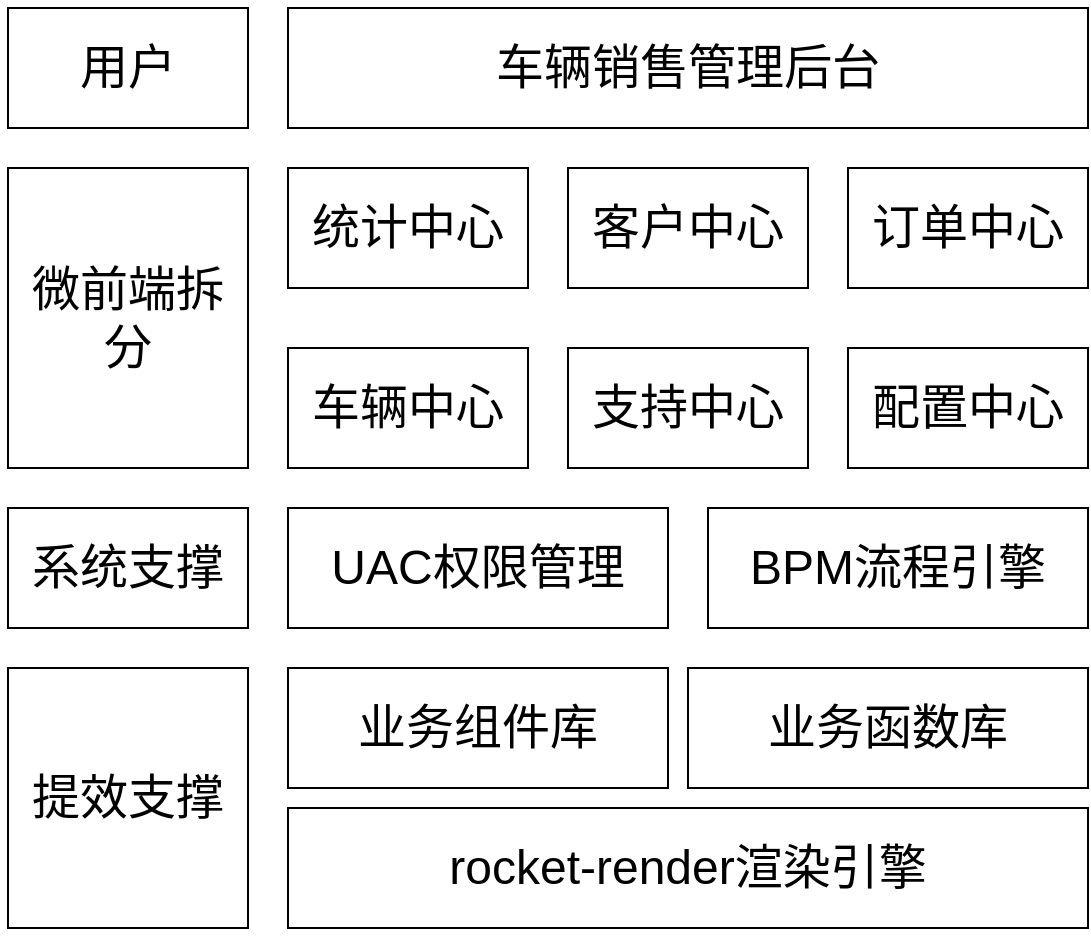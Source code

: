 <mxfile version="20.8.20" type="github">
  <diagram name="第 1 页" id="HMWRqm7heYv_wWNzsk3a">
    <mxGraphModel dx="954" dy="521" grid="1" gridSize="10" guides="1" tooltips="1" connect="1" arrows="1" fold="1" page="1" pageScale="1" pageWidth="827" pageHeight="1169" math="0" shadow="0">
      <root>
        <mxCell id="0" />
        <mxCell id="1" parent="0" />
        <mxCell id="3bfF6-vwVyLqUmoCLu92-1" value="&lt;font style=&quot;font-size: 24px;&quot;&gt;车辆销售管理后台&lt;/font&gt;" style="rounded=0;whiteSpace=wrap;html=1;" vertex="1" parent="1">
          <mxGeometry x="310" y="90" width="400" height="60" as="geometry" />
        </mxCell>
        <mxCell id="3bfF6-vwVyLqUmoCLu92-5" value="统计中心" style="rounded=0;whiteSpace=wrap;html=1;fontSize=24;" vertex="1" parent="1">
          <mxGeometry x="310" y="170" width="120" height="60" as="geometry" />
        </mxCell>
        <mxCell id="3bfF6-vwVyLqUmoCLu92-6" value="客户中心" style="rounded=0;whiteSpace=wrap;html=1;fontSize=24;" vertex="1" parent="1">
          <mxGeometry x="450" y="170" width="120" height="60" as="geometry" />
        </mxCell>
        <mxCell id="3bfF6-vwVyLqUmoCLu92-7" value="订单中心" style="rounded=0;whiteSpace=wrap;html=1;fontSize=24;" vertex="1" parent="1">
          <mxGeometry x="590" y="170" width="120" height="60" as="geometry" />
        </mxCell>
        <mxCell id="3bfF6-vwVyLqUmoCLu92-8" value="车辆中心" style="rounded=0;whiteSpace=wrap;html=1;fontSize=24;" vertex="1" parent="1">
          <mxGeometry x="310" y="260" width="120" height="60" as="geometry" />
        </mxCell>
        <mxCell id="3bfF6-vwVyLqUmoCLu92-9" value="支持中心" style="rounded=0;whiteSpace=wrap;html=1;fontSize=24;" vertex="1" parent="1">
          <mxGeometry x="450" y="260" width="120" height="60" as="geometry" />
        </mxCell>
        <mxCell id="3bfF6-vwVyLqUmoCLu92-10" value="配置中心" style="rounded=0;whiteSpace=wrap;html=1;fontSize=24;" vertex="1" parent="1">
          <mxGeometry x="590" y="260" width="120" height="60" as="geometry" />
        </mxCell>
        <mxCell id="3bfF6-vwVyLqUmoCLu92-17" value="UAC权限管理" style="rounded=0;whiteSpace=wrap;html=1;fontSize=24;" vertex="1" parent="1">
          <mxGeometry x="310" y="340" width="190" height="60" as="geometry" />
        </mxCell>
        <mxCell id="3bfF6-vwVyLqUmoCLu92-18" value="BPM流程引擎" style="rounded=0;whiteSpace=wrap;html=1;fontSize=24;" vertex="1" parent="1">
          <mxGeometry x="520" y="340" width="190" height="60" as="geometry" />
        </mxCell>
        <mxCell id="3bfF6-vwVyLqUmoCLu92-12" value="业务组件库" style="rounded=0;whiteSpace=wrap;html=1;fontSize=24;container=0;" vertex="1" parent="1">
          <mxGeometry x="310" y="420" width="190" height="60" as="geometry" />
        </mxCell>
        <mxCell id="3bfF6-vwVyLqUmoCLu92-13" value="业务函数库" style="rounded=0;whiteSpace=wrap;html=1;fontSize=24;container=0;" vertex="1" parent="1">
          <mxGeometry x="510" y="420" width="200" height="60" as="geometry" />
        </mxCell>
        <mxCell id="3bfF6-vwVyLqUmoCLu92-14" value="rocket-render渲染引擎" style="rounded=0;whiteSpace=wrap;html=1;fontSize=24;container=0;" vertex="1" parent="1">
          <mxGeometry x="310" y="490" width="400" height="60" as="geometry" />
        </mxCell>
        <mxCell id="3bfF6-vwVyLqUmoCLu92-19" value="" style="group;shadow=1;" vertex="1" connectable="0" parent="1">
          <mxGeometry x="170" y="90" width="120" height="460" as="geometry" />
        </mxCell>
        <mxCell id="3bfF6-vwVyLqUmoCLu92-2" value="&lt;font style=&quot;font-size: 24px;&quot;&gt;用户&lt;/font&gt;" style="rounded=0;whiteSpace=wrap;html=1;" vertex="1" parent="3bfF6-vwVyLqUmoCLu92-19">
          <mxGeometry width="120" height="60" as="geometry" />
        </mxCell>
        <mxCell id="3bfF6-vwVyLqUmoCLu92-4" value="&lt;font style=&quot;font-size: 24px;&quot;&gt;微前端拆分&lt;/font&gt;" style="rounded=0;whiteSpace=wrap;html=1;" vertex="1" parent="3bfF6-vwVyLqUmoCLu92-19">
          <mxGeometry y="80" width="120" height="150" as="geometry" />
        </mxCell>
        <mxCell id="3bfF6-vwVyLqUmoCLu92-16" value="系统支撑" style="rounded=0;whiteSpace=wrap;html=1;fontSize=24;" vertex="1" parent="3bfF6-vwVyLqUmoCLu92-19">
          <mxGeometry y="250" width="120" height="60" as="geometry" />
        </mxCell>
        <mxCell id="3bfF6-vwVyLqUmoCLu92-11" value="&lt;font style=&quot;font-size: 24px;&quot;&gt;提效支撑&lt;/font&gt;" style="rounded=0;whiteSpace=wrap;html=1;container=0;" vertex="1" parent="3bfF6-vwVyLqUmoCLu92-19">
          <mxGeometry y="330" width="120" height="130" as="geometry" />
        </mxCell>
      </root>
    </mxGraphModel>
  </diagram>
</mxfile>
